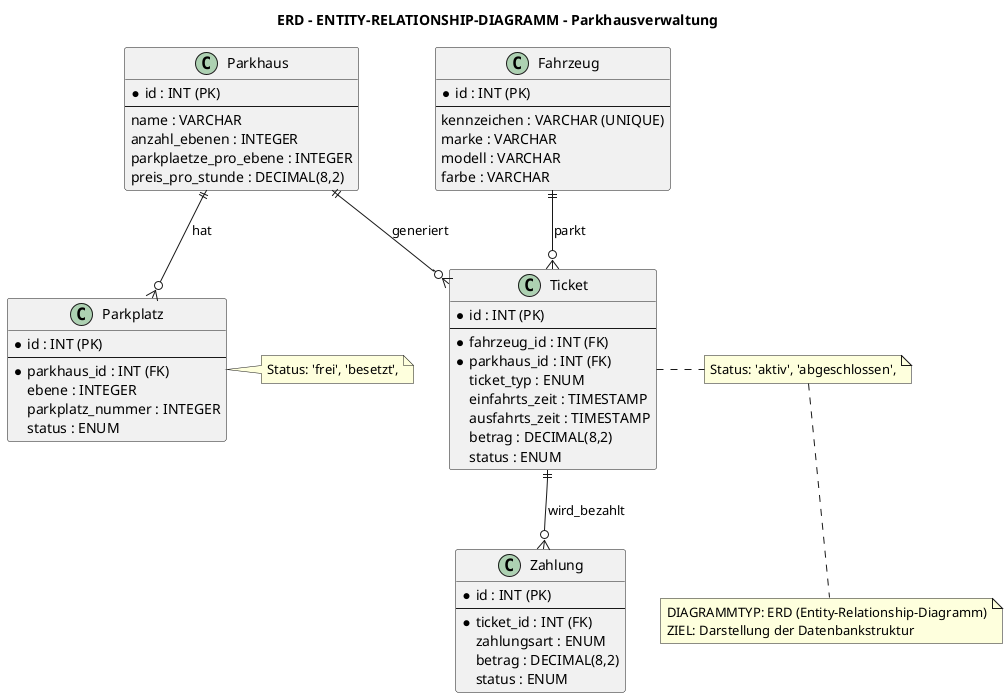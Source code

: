 @startuml ERD_Parkhausverwaltung

title ERD - ENTITY-RELATIONSHIP-DIAGRAMM - Parkhausverwaltung

' Entities als Classes (vermeidet Graphviz-Probleme)
class "Parkhaus" as parkhaus {
    * id : INT (PK)
    --
    name : VARCHAR
    anzahl_ebenen : INTEGER
    parkplaetze_pro_ebene : INTEGER
    preis_pro_stunde : DECIMAL(8,2)
}

class "Parkplatz" as parkplatz {
    * id : INT (PK)
    --
    * parkhaus_id : INT (FK)
    ebene : INTEGER
    parkplatz_nummer : INTEGER
    status : ENUM
}

class "Fahrzeug" as fahrzeug {
    * id : INT (PK)
    --
    kennzeichen : VARCHAR (UNIQUE)
    marke : VARCHAR
    modell : VARCHAR
    farbe : VARCHAR
}

class "Ticket" as ticket {
    * id : INT (PK)
    --
    * fahrzeug_id : INT (FK)
    * parkhaus_id : INT (FK)
    ticket_typ : ENUM
    einfahrts_zeit : TIMESTAMP
    ausfahrts_zeit : TIMESTAMP
    betrag : DECIMAL(8,2)
    status : ENUM
}

class "Zahlung" as zahlung {
    * id : INT (PK)
    --
    * ticket_id : INT (FK)
    zahlungsart : ENUM
    betrag : DECIMAL(8,2)
    status : ENUM
}

' Relationships
parkhaus ||--o{ parkplatz : "hat"
parkhaus ||--o{ ticket : "generiert"
fahrzeug ||--o{ ticket : "parkt"
ticket ||--o{ zahlung : "wird_bezahlt"

' Notes
note right of parkplatz
  Status: 'frei', 'besetzt',
  'reserviert', 'gesperrt'
end note

note right of ticket
  Status: 'aktiv', 'abgeschlossen',
  'storniert'
end note

note bottom
  DIAGRAMMTYP: ERD (Entity-Relationship-Diagramm)
  ZIEL: Darstellung der Datenbankstruktur
end note

@enduml
